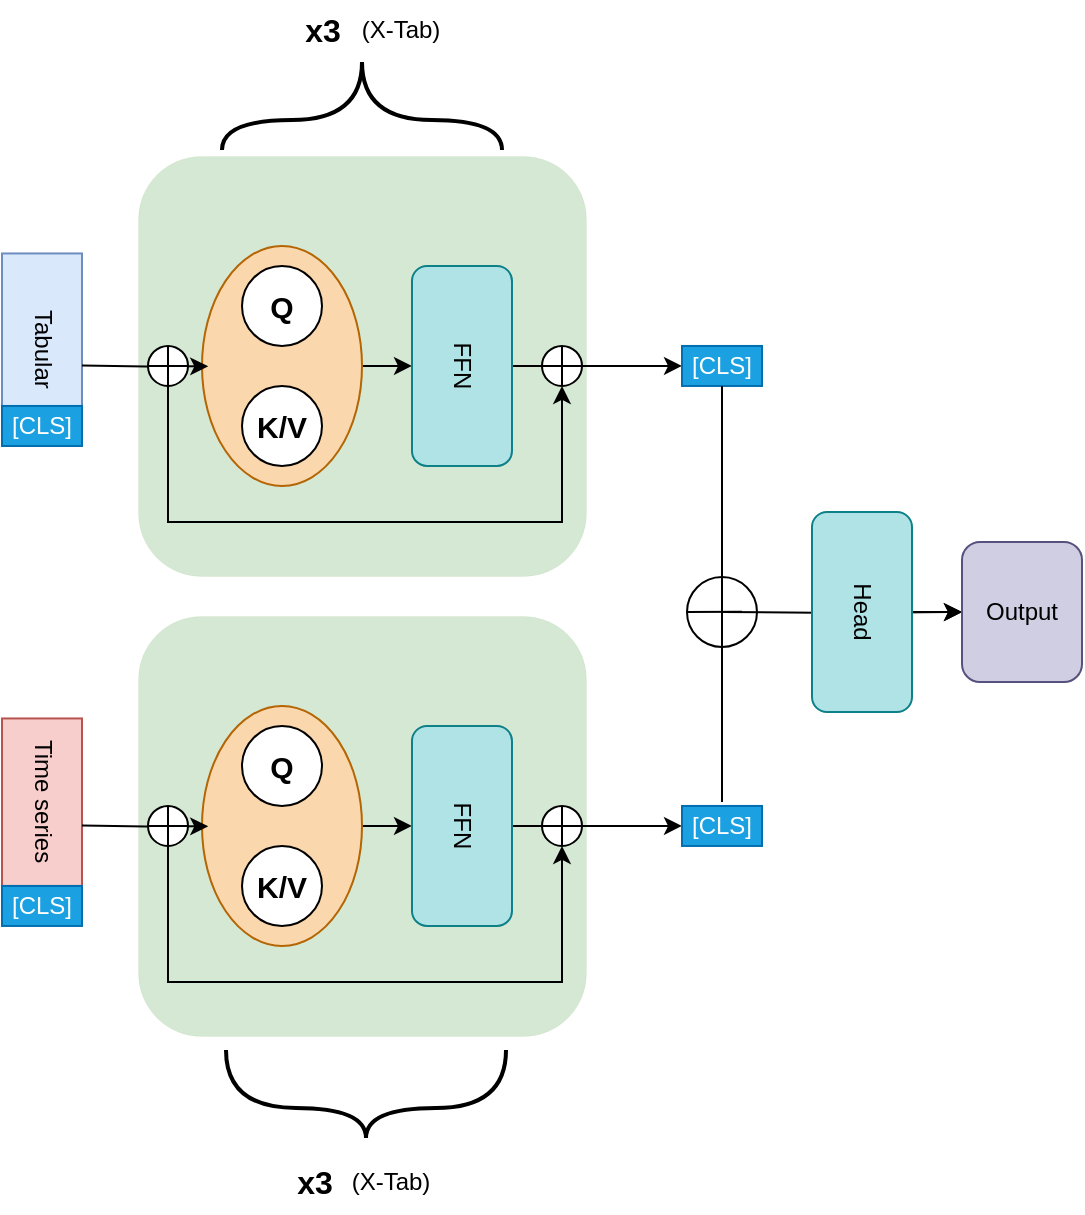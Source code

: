<mxfile version="24.7.6">
  <diagram name="Page-1" id="utj2WjBaV3Cg1H_ofgc4">
    <mxGraphModel dx="1026" dy="656" grid="1" gridSize="10" guides="1" tooltips="1" connect="1" arrows="1" fold="1" page="1" pageScale="1" pageWidth="827" pageHeight="1169" math="0" shadow="0">
      <root>
        <mxCell id="0" />
        <mxCell id="1" parent="0" />
        <mxCell id="vL3LEQLReYx9YJT1FSyg-29" value="" style="ellipse;whiteSpace=wrap;html=1;aspect=fixed;" vertex="1" parent="1">
          <mxGeometry x="382.5" y="367.5" width="35" height="35" as="geometry" />
        </mxCell>
        <mxCell id="iGg_qtXzsUay7UP0cxSs-1" value="" style="rounded=1;whiteSpace=wrap;html=1;rotation=90;fillColor=#d5e8d4;strokeColor=#82b366;strokeWidth=0;" parent="1" vertex="1">
          <mxGeometry x="115" y="150" width="210" height="223.95" as="geometry" />
        </mxCell>
        <mxCell id="iGg_qtXzsUay7UP0cxSs-2" value="Time series" style="rounded=0;whiteSpace=wrap;html=1;direction=south;textDirection=vertical-rl;fillColor=#f8cecc;strokeColor=#b85450;" parent="1" vertex="1">
          <mxGeometry x="40" y="438.23" width="40" height="83.75" as="geometry" />
        </mxCell>
        <mxCell id="iGg_qtXzsUay7UP0cxSs-3" value="Tabular" style="rounded=0;whiteSpace=wrap;html=1;direction=south;textDirection=vertical-lr;fillColor=#dae8fc;strokeColor=#6c8ebf;" parent="1" vertex="1">
          <mxGeometry x="40" y="205.73" width="40" height="96.25" as="geometry" />
        </mxCell>
        <mxCell id="iGg_qtXzsUay7UP0cxSs-4" style="edgeStyle=orthogonalEdgeStyle;rounded=0;orthogonalLoop=1;jettySize=auto;html=1;" parent="1" source="iGg_qtXzsUay7UP0cxSs-5" target="iGg_qtXzsUay7UP0cxSs-12" edge="1">
          <mxGeometry relative="1" as="geometry" />
        </mxCell>
        <mxCell id="iGg_qtXzsUay7UP0cxSs-5" value="" style="ellipse;whiteSpace=wrap;html=1;rotation=90;fillColor=#fad7ac;strokeColor=#b46504;" parent="1" vertex="1">
          <mxGeometry x="120" y="221.98" width="120" height="80" as="geometry" />
        </mxCell>
        <mxCell id="iGg_qtXzsUay7UP0cxSs-6" value="&lt;font size=&quot;1&quot;&gt;&lt;b style=&quot;font-size: 15px;&quot;&gt;Q&lt;/b&gt;&lt;/font&gt;" style="ellipse;whiteSpace=wrap;html=1;aspect=fixed;" parent="1" vertex="1">
          <mxGeometry x="160" y="211.98" width="40" height="40" as="geometry" />
        </mxCell>
        <mxCell id="iGg_qtXzsUay7UP0cxSs-7" value="&lt;font size=&quot;1&quot;&gt;&lt;b style=&quot;font-size: 15px;&quot;&gt;K/V&lt;/b&gt;&lt;/font&gt;" style="ellipse;whiteSpace=wrap;html=1;aspect=fixed;" parent="1" vertex="1">
          <mxGeometry x="160" y="271.98" width="40" height="40" as="geometry" />
        </mxCell>
        <mxCell id="iGg_qtXzsUay7UP0cxSs-35" style="edgeStyle=orthogonalEdgeStyle;rounded=0;orthogonalLoop=1;jettySize=auto;html=1;" parent="1" source="iGg_qtXzsUay7UP0cxSs-12" edge="1">
          <mxGeometry relative="1" as="geometry">
            <mxPoint x="380" y="261.98" as="targetPoint" />
          </mxGeometry>
        </mxCell>
        <mxCell id="iGg_qtXzsUay7UP0cxSs-12" value="FFN" style="rounded=1;whiteSpace=wrap;html=1;rotation=90;fillColor=#b0e3e6;strokeColor=#0e8088;" parent="1" vertex="1">
          <mxGeometry x="220" y="236.98" width="100" height="50" as="geometry" />
        </mxCell>
        <mxCell id="iGg_qtXzsUay7UP0cxSs-14" value="[CLS]" style="rounded=0;whiteSpace=wrap;html=1;fillColor=#1ba1e2;fontColor=#ffffff;strokeColor=#006EAF;" parent="1" vertex="1">
          <mxGeometry x="40" y="281.98" width="40" height="20" as="geometry" />
        </mxCell>
        <mxCell id="iGg_qtXzsUay7UP0cxSs-23" value="&lt;b style=&quot;font-size: 16px;&quot;&gt;x3&lt;/b&gt;" style="text;html=1;align=center;verticalAlign=middle;resizable=0;points=[];autosize=1;strokeColor=none;fillColor=none;" parent="1" vertex="1">
          <mxGeometry x="180.25" y="79" width="40" height="30" as="geometry" />
        </mxCell>
        <mxCell id="iGg_qtXzsUay7UP0cxSs-24" value="(X-Tab)" style="text;html=1;align=center;verticalAlign=middle;resizable=0;points=[];autosize=1;strokeColor=none;fillColor=none;" parent="1" vertex="1">
          <mxGeometry x="209" y="79" width="60" height="30" as="geometry" />
        </mxCell>
        <mxCell id="iGg_qtXzsUay7UP0cxSs-30" style="edgeStyle=orthogonalEdgeStyle;rounded=0;orthogonalLoop=1;jettySize=auto;html=1;exitX=1;exitY=0.5;exitDx=0;exitDy=0;" parent="1" edge="1">
          <mxGeometry relative="1" as="geometry">
            <mxPoint x="223" y="655.055" as="sourcePoint" />
            <mxPoint x="223" y="655.055" as="targetPoint" />
          </mxGeometry>
        </mxCell>
        <mxCell id="iGg_qtXzsUay7UP0cxSs-21" value="" style="endArrow=none;html=1;rounded=0;fontStyle=1;edgeStyle=orthogonalEdgeStyle;curved=1;strokeWidth=2;" parent="1" edge="1">
          <mxGeometry width="50" height="50" relative="1" as="geometry">
            <mxPoint x="220" y="110" as="sourcePoint" />
            <mxPoint x="290" y="154" as="targetPoint" />
            <Array as="points">
              <mxPoint x="220" y="139" />
              <mxPoint x="290" y="139" />
            </Array>
          </mxGeometry>
        </mxCell>
        <mxCell id="iGg_qtXzsUay7UP0cxSs-22" value="" style="endArrow=none;html=1;rounded=0;edgeStyle=orthogonalEdgeStyle;curved=1;strokeWidth=2;" parent="1" edge="1">
          <mxGeometry width="50" height="50" relative="1" as="geometry">
            <mxPoint x="220" y="110" as="sourcePoint" />
            <mxPoint x="150" y="154" as="targetPoint" />
            <Array as="points">
              <mxPoint x="220" y="139" />
              <mxPoint x="150" y="139" />
            </Array>
          </mxGeometry>
        </mxCell>
        <mxCell id="iGg_qtXzsUay7UP0cxSs-34" style="edgeStyle=orthogonalEdgeStyle;rounded=0;orthogonalLoop=1;jettySize=auto;html=1;entryX=0.456;entryY=0.961;entryDx=0;entryDy=0;entryPerimeter=0;" parent="1" edge="1">
          <mxGeometry relative="1" as="geometry">
            <mxPoint x="80" y="261.751" as="sourcePoint" />
            <mxPoint x="143.12" y="262.14" as="targetPoint" />
          </mxGeometry>
        </mxCell>
        <mxCell id="iGg_qtXzsUay7UP0cxSs-47" style="edgeStyle=orthogonalEdgeStyle;rounded=0;orthogonalLoop=1;jettySize=auto;html=1;entryX=0.5;entryY=1;entryDx=0;entryDy=0;" parent="1" source="iGg_qtXzsUay7UP0cxSs-37" target="iGg_qtXzsUay7UP0cxSs-42" edge="1">
          <mxGeometry relative="1" as="geometry">
            <Array as="points">
              <mxPoint x="123" y="340" />
              <mxPoint x="320" y="340" />
            </Array>
          </mxGeometry>
        </mxCell>
        <mxCell id="iGg_qtXzsUay7UP0cxSs-37" value="" style="ellipse;whiteSpace=wrap;html=1;aspect=fixed;" parent="1" vertex="1">
          <mxGeometry x="113" y="251.97" width="20" height="20" as="geometry" />
        </mxCell>
        <mxCell id="iGg_qtXzsUay7UP0cxSs-40" value="" style="endArrow=none;html=1;rounded=0;exitX=0.5;exitY=0;exitDx=0;exitDy=0;entryX=0.5;entryY=1;entryDx=0;entryDy=0;" parent="1" source="iGg_qtXzsUay7UP0cxSs-37" target="iGg_qtXzsUay7UP0cxSs-37" edge="1">
          <mxGeometry width="50" height="50" relative="1" as="geometry">
            <mxPoint x="120" y="251" as="sourcePoint" />
            <mxPoint x="126" y="271" as="targetPoint" />
          </mxGeometry>
        </mxCell>
        <mxCell id="iGg_qtXzsUay7UP0cxSs-41" value="" style="endArrow=none;html=1;rounded=0;exitX=0.5;exitY=0;exitDx=0;exitDy=0;entryX=0;entryY=0.5;entryDx=0;entryDy=0;" parent="1" target="iGg_qtXzsUay7UP0cxSs-37" edge="1">
          <mxGeometry width="50" height="50" relative="1" as="geometry">
            <mxPoint x="133" y="262" as="sourcePoint" />
            <mxPoint x="133" y="282" as="targetPoint" />
          </mxGeometry>
        </mxCell>
        <mxCell id="iGg_qtXzsUay7UP0cxSs-42" value="" style="ellipse;whiteSpace=wrap;html=1;aspect=fixed;" parent="1" vertex="1">
          <mxGeometry x="310" y="251.97" width="20" height="20" as="geometry" />
        </mxCell>
        <mxCell id="iGg_qtXzsUay7UP0cxSs-43" value="" style="endArrow=none;html=1;rounded=0;exitX=0.5;exitY=0;exitDx=0;exitDy=0;entryX=0.5;entryY=1;entryDx=0;entryDy=0;" parent="1" source="iGg_qtXzsUay7UP0cxSs-42" target="iGg_qtXzsUay7UP0cxSs-42" edge="1">
          <mxGeometry width="50" height="50" relative="1" as="geometry">
            <mxPoint x="317" y="251" as="sourcePoint" />
            <mxPoint x="323" y="271" as="targetPoint" />
          </mxGeometry>
        </mxCell>
        <mxCell id="iGg_qtXzsUay7UP0cxSs-44" value="" style="endArrow=none;html=1;rounded=0;exitX=0.5;exitY=0;exitDx=0;exitDy=0;entryX=0;entryY=0.5;entryDx=0;entryDy=0;" parent="1" target="iGg_qtXzsUay7UP0cxSs-42" edge="1">
          <mxGeometry width="50" height="50" relative="1" as="geometry">
            <mxPoint x="330" y="262" as="sourcePoint" />
            <mxPoint x="330" y="282" as="targetPoint" />
          </mxGeometry>
        </mxCell>
        <mxCell id="iGg_qtXzsUay7UP0cxSs-53" value="" style="edgeStyle=orthogonalEdgeStyle;rounded=0;orthogonalLoop=1;jettySize=auto;html=1;" parent="1" target="iGg_qtXzsUay7UP0cxSs-51" edge="1">
          <mxGeometry relative="1" as="geometry">
            <mxPoint x="400" y="385" as="sourcePoint" />
          </mxGeometry>
        </mxCell>
        <mxCell id="iGg_qtXzsUay7UP0cxSs-48" value="[CLS]" style="rounded=0;whiteSpace=wrap;html=1;fillColor=#1ba1e2;fontColor=#ffffff;strokeColor=#006EAF;" parent="1" vertex="1">
          <mxGeometry x="380" y="251.98" width="40" height="20" as="geometry" />
        </mxCell>
        <mxCell id="iGg_qtXzsUay7UP0cxSs-49" value="" style="edgeStyle=orthogonalEdgeStyle;rounded=0;orthogonalLoop=1;jettySize=auto;html=1;" parent="1" source="iGg_qtXzsUay7UP0cxSs-50" target="iGg_qtXzsUay7UP0cxSs-51" edge="1">
          <mxGeometry relative="1" as="geometry" />
        </mxCell>
        <mxCell id="iGg_qtXzsUay7UP0cxSs-50" value="Head" style="rounded=1;whiteSpace=wrap;html=1;rotation=90;fillColor=#b0e3e6;strokeColor=#0e8088;" parent="1" vertex="1">
          <mxGeometry x="420" y="360" width="100" height="50" as="geometry" />
        </mxCell>
        <mxCell id="iGg_qtXzsUay7UP0cxSs-51" value="Output" style="rounded=1;whiteSpace=wrap;html=1;fillColor=#d0cee2;strokeColor=#56517e;" parent="1" vertex="1">
          <mxGeometry x="520" y="350" width="60" height="70" as="geometry" />
        </mxCell>
        <mxCell id="vL3LEQLReYx9YJT1FSyg-1" value="[CLS]" style="rounded=0;whiteSpace=wrap;html=1;fillColor=#1ba1e2;fontColor=#ffffff;strokeColor=#006EAF;" vertex="1" parent="1">
          <mxGeometry x="40" y="521.98" width="40" height="20" as="geometry" />
        </mxCell>
        <mxCell id="vL3LEQLReYx9YJT1FSyg-2" value="" style="rounded=1;whiteSpace=wrap;html=1;rotation=90;fillColor=#d5e8d4;strokeColor=#82b366;strokeWidth=0;" vertex="1" parent="1">
          <mxGeometry x="115" y="380.0" width="210" height="223.95" as="geometry" />
        </mxCell>
        <mxCell id="vL3LEQLReYx9YJT1FSyg-3" style="edgeStyle=orthogonalEdgeStyle;rounded=0;orthogonalLoop=1;jettySize=auto;html=1;" edge="1" parent="1" source="vL3LEQLReYx9YJT1FSyg-4" target="vL3LEQLReYx9YJT1FSyg-8">
          <mxGeometry relative="1" as="geometry" />
        </mxCell>
        <mxCell id="vL3LEQLReYx9YJT1FSyg-4" value="" style="ellipse;whiteSpace=wrap;html=1;rotation=90;fillColor=#fad7ac;strokeColor=#b46504;" vertex="1" parent="1">
          <mxGeometry x="120" y="451.98" width="120" height="80" as="geometry" />
        </mxCell>
        <mxCell id="vL3LEQLReYx9YJT1FSyg-5" value="&lt;font size=&quot;1&quot;&gt;&lt;b style=&quot;font-size: 15px;&quot;&gt;Q&lt;/b&gt;&lt;/font&gt;" style="ellipse;whiteSpace=wrap;html=1;aspect=fixed;" vertex="1" parent="1">
          <mxGeometry x="160" y="441.98" width="40" height="40" as="geometry" />
        </mxCell>
        <mxCell id="vL3LEQLReYx9YJT1FSyg-6" value="&lt;font size=&quot;1&quot;&gt;&lt;b style=&quot;font-size: 15px;&quot;&gt;K/V&lt;/b&gt;&lt;/font&gt;" style="ellipse;whiteSpace=wrap;html=1;aspect=fixed;" vertex="1" parent="1">
          <mxGeometry x="160" y="501.98" width="40" height="40" as="geometry" />
        </mxCell>
        <mxCell id="vL3LEQLReYx9YJT1FSyg-7" style="edgeStyle=orthogonalEdgeStyle;rounded=0;orthogonalLoop=1;jettySize=auto;html=1;" edge="1" parent="1" source="vL3LEQLReYx9YJT1FSyg-8">
          <mxGeometry relative="1" as="geometry">
            <mxPoint x="380" y="491.98" as="targetPoint" />
          </mxGeometry>
        </mxCell>
        <mxCell id="vL3LEQLReYx9YJT1FSyg-8" value="FFN" style="rounded=1;whiteSpace=wrap;html=1;rotation=90;fillColor=#b0e3e6;strokeColor=#0e8088;" vertex="1" parent="1">
          <mxGeometry x="220" y="466.98" width="100" height="50" as="geometry" />
        </mxCell>
        <mxCell id="vL3LEQLReYx9YJT1FSyg-9" value="&lt;b style=&quot;font-size: 16px;&quot;&gt;x3&lt;/b&gt;" style="text;html=1;align=center;verticalAlign=middle;resizable=0;points=[];autosize=1;strokeColor=none;fillColor=none;" vertex="1" parent="1">
          <mxGeometry x="175.63" y="655.05" width="40" height="30" as="geometry" />
        </mxCell>
        <mxCell id="vL3LEQLReYx9YJT1FSyg-10" value="(X-Tab)" style="text;html=1;align=center;verticalAlign=middle;resizable=0;points=[];autosize=1;strokeColor=none;fillColor=none;" vertex="1" parent="1">
          <mxGeometry x="204.38" y="655.05" width="60" height="30" as="geometry" />
        </mxCell>
        <mxCell id="vL3LEQLReYx9YJT1FSyg-11" style="edgeStyle=orthogonalEdgeStyle;rounded=0;orthogonalLoop=1;jettySize=auto;html=1;exitX=1;exitY=0.5;exitDx=0;exitDy=0;" edge="1" parent="1">
          <mxGeometry relative="1" as="geometry">
            <mxPoint x="223" y="596.975" as="sourcePoint" />
            <mxPoint x="223" y="596.975" as="targetPoint" />
          </mxGeometry>
        </mxCell>
        <mxCell id="vL3LEQLReYx9YJT1FSyg-12" value="" style="endArrow=none;html=1;rounded=0;fontStyle=1;edgeStyle=orthogonalEdgeStyle;curved=1;strokeWidth=2;" edge="1" parent="1">
          <mxGeometry width="50" height="50" relative="1" as="geometry">
            <mxPoint x="292" y="603.95" as="sourcePoint" />
            <mxPoint x="222" y="647.95" as="targetPoint" />
            <Array as="points">
              <mxPoint x="292" y="632.95" />
              <mxPoint x="222" y="632.95" />
            </Array>
          </mxGeometry>
        </mxCell>
        <mxCell id="vL3LEQLReYx9YJT1FSyg-13" value="" style="endArrow=none;html=1;rounded=0;edgeStyle=orthogonalEdgeStyle;curved=1;strokeWidth=2;" edge="1" parent="1">
          <mxGeometry width="50" height="50" relative="1" as="geometry">
            <mxPoint x="152" y="603.95" as="sourcePoint" />
            <mxPoint x="222" y="647.95" as="targetPoint" />
            <Array as="points">
              <mxPoint x="152" y="632.97" />
              <mxPoint x="222" y="632.97" />
            </Array>
          </mxGeometry>
        </mxCell>
        <mxCell id="vL3LEQLReYx9YJT1FSyg-14" style="edgeStyle=orthogonalEdgeStyle;rounded=0;orthogonalLoop=1;jettySize=auto;html=1;entryX=0.456;entryY=0.961;entryDx=0;entryDy=0;entryPerimeter=0;" edge="1" parent="1">
          <mxGeometry relative="1" as="geometry">
            <mxPoint x="80" y="491.751" as="sourcePoint" />
            <mxPoint x="143.12" y="492.14" as="targetPoint" />
          </mxGeometry>
        </mxCell>
        <mxCell id="vL3LEQLReYx9YJT1FSyg-15" style="edgeStyle=orthogonalEdgeStyle;rounded=0;orthogonalLoop=1;jettySize=auto;html=1;entryX=0.5;entryY=1;entryDx=0;entryDy=0;" edge="1" parent="1" source="vL3LEQLReYx9YJT1FSyg-16" target="vL3LEQLReYx9YJT1FSyg-19">
          <mxGeometry relative="1" as="geometry">
            <Array as="points">
              <mxPoint x="123" y="570.0" />
              <mxPoint x="320" y="570.0" />
            </Array>
          </mxGeometry>
        </mxCell>
        <mxCell id="vL3LEQLReYx9YJT1FSyg-16" value="" style="ellipse;whiteSpace=wrap;html=1;aspect=fixed;" vertex="1" parent="1">
          <mxGeometry x="113" y="481.97" width="20" height="20" as="geometry" />
        </mxCell>
        <mxCell id="vL3LEQLReYx9YJT1FSyg-17" value="" style="endArrow=none;html=1;rounded=0;exitX=0.5;exitY=0;exitDx=0;exitDy=0;entryX=0.5;entryY=1;entryDx=0;entryDy=0;" edge="1" parent="1" source="vL3LEQLReYx9YJT1FSyg-16" target="vL3LEQLReYx9YJT1FSyg-16">
          <mxGeometry width="50" height="50" relative="1" as="geometry">
            <mxPoint x="120" y="481.0" as="sourcePoint" />
            <mxPoint x="126" y="501.0" as="targetPoint" />
          </mxGeometry>
        </mxCell>
        <mxCell id="vL3LEQLReYx9YJT1FSyg-18" value="" style="endArrow=none;html=1;rounded=0;exitX=0.5;exitY=0;exitDx=0;exitDy=0;entryX=0;entryY=0.5;entryDx=0;entryDy=0;" edge="1" parent="1" target="vL3LEQLReYx9YJT1FSyg-16">
          <mxGeometry width="50" height="50" relative="1" as="geometry">
            <mxPoint x="133" y="492.0" as="sourcePoint" />
            <mxPoint x="133" y="512.0" as="targetPoint" />
          </mxGeometry>
        </mxCell>
        <mxCell id="vL3LEQLReYx9YJT1FSyg-19" value="" style="ellipse;whiteSpace=wrap;html=1;aspect=fixed;" vertex="1" parent="1">
          <mxGeometry x="310" y="481.97" width="20" height="20" as="geometry" />
        </mxCell>
        <mxCell id="vL3LEQLReYx9YJT1FSyg-20" value="" style="endArrow=none;html=1;rounded=0;exitX=0.5;exitY=0;exitDx=0;exitDy=0;entryX=0.5;entryY=1;entryDx=0;entryDy=0;" edge="1" parent="1" source="vL3LEQLReYx9YJT1FSyg-19" target="vL3LEQLReYx9YJT1FSyg-19">
          <mxGeometry width="50" height="50" relative="1" as="geometry">
            <mxPoint x="317" y="481.0" as="sourcePoint" />
            <mxPoint x="323" y="501.0" as="targetPoint" />
          </mxGeometry>
        </mxCell>
        <mxCell id="vL3LEQLReYx9YJT1FSyg-21" value="" style="endArrow=none;html=1;rounded=0;exitX=0.5;exitY=0;exitDx=0;exitDy=0;entryX=0;entryY=0.5;entryDx=0;entryDy=0;" edge="1" parent="1" target="vL3LEQLReYx9YJT1FSyg-19">
          <mxGeometry width="50" height="50" relative="1" as="geometry">
            <mxPoint x="330" y="492.0" as="sourcePoint" />
            <mxPoint x="330" y="512.0" as="targetPoint" />
          </mxGeometry>
        </mxCell>
        <mxCell id="vL3LEQLReYx9YJT1FSyg-23" value="[CLS]" style="rounded=0;whiteSpace=wrap;html=1;fillColor=#1ba1e2;fontColor=#ffffff;strokeColor=#006EAF;" vertex="1" parent="1">
          <mxGeometry x="380" y="481.98" width="40" height="20" as="geometry" />
        </mxCell>
        <mxCell id="vL3LEQLReYx9YJT1FSyg-28" value="" style="endArrow=none;html=1;rounded=0;entryX=0.5;entryY=1;entryDx=0;entryDy=0;" edge="1" parent="1" source="vL3LEQLReYx9YJT1FSyg-29" target="iGg_qtXzsUay7UP0cxSs-48">
          <mxGeometry width="50" height="50" relative="1" as="geometry">
            <mxPoint x="400" y="480" as="sourcePoint" />
            <mxPoint x="440" y="380" as="targetPoint" />
          </mxGeometry>
        </mxCell>
        <mxCell id="vL3LEQLReYx9YJT1FSyg-30" value="" style="endArrow=none;html=1;rounded=0;entryX=0.5;entryY=1;entryDx=0;entryDy=0;" edge="1" parent="1" target="vL3LEQLReYx9YJT1FSyg-29">
          <mxGeometry width="50" height="50" relative="1" as="geometry">
            <mxPoint x="400" y="480" as="sourcePoint" />
            <mxPoint x="400" y="272" as="targetPoint" />
          </mxGeometry>
        </mxCell>
        <mxCell id="vL3LEQLReYx9YJT1FSyg-31" value="" style="endArrow=none;html=1;rounded=0;entryX=0.5;entryY=0;entryDx=0;entryDy=0;exitX=0.5;exitY=1;exitDx=0;exitDy=0;" edge="1" parent="1" source="vL3LEQLReYx9YJT1FSyg-29" target="vL3LEQLReYx9YJT1FSyg-29">
          <mxGeometry width="50" height="50" relative="1" as="geometry">
            <mxPoint x="401.19" y="400.13" as="sourcePoint" />
            <mxPoint x="398.816" y="367.504" as="targetPoint" />
          </mxGeometry>
        </mxCell>
        <mxCell id="vL3LEQLReYx9YJT1FSyg-32" value="" style="endArrow=none;html=1;rounded=0;exitX=0;exitY=0.5;exitDx=0;exitDy=0;" edge="1" parent="1" source="vL3LEQLReYx9YJT1FSyg-29">
          <mxGeometry width="50" height="50" relative="1" as="geometry">
            <mxPoint x="380" y="384.89" as="sourcePoint" />
            <mxPoint x="410" y="384.89" as="targetPoint" />
          </mxGeometry>
        </mxCell>
      </root>
    </mxGraphModel>
  </diagram>
</mxfile>
